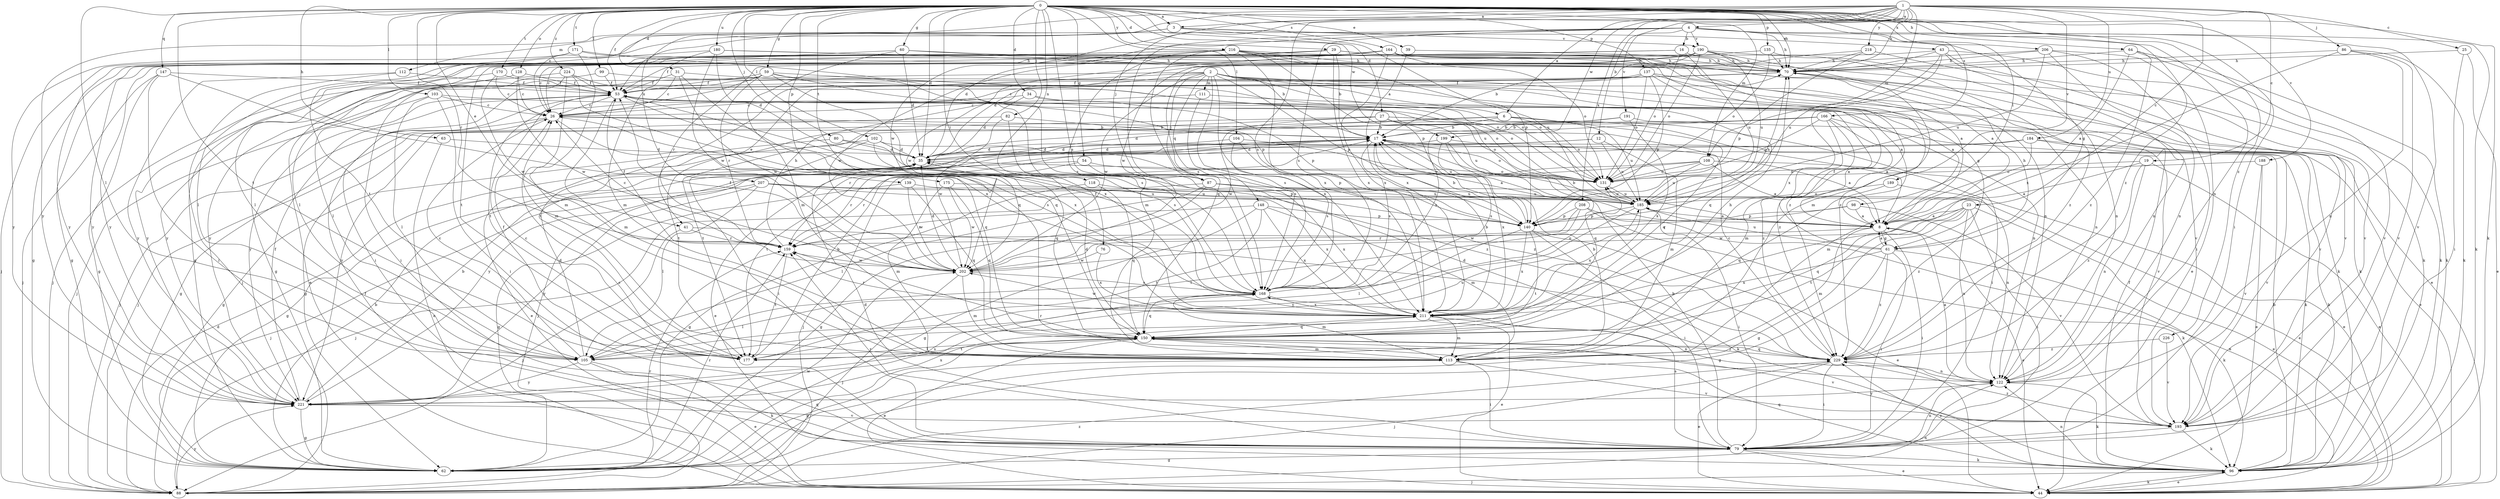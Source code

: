 strict digraph  {
0;
1;
2;
3;
4;
6;
8;
12;
16;
17;
19;
23;
25;
26;
27;
29;
31;
34;
35;
39;
41;
43;
44;
53;
54;
59;
60;
61;
62;
63;
64;
70;
76;
79;
80;
82;
86;
87;
88;
96;
98;
99;
102;
103;
104;
105;
108;
111;
112;
113;
118;
122;
128;
131;
135;
137;
139;
140;
147;
148;
150;
159;
164;
166;
168;
170;
171;
175;
177;
180;
184;
185;
188;
189;
190;
191;
193;
199;
202;
206;
207;
208;
211;
216;
218;
221;
224;
226;
229;
0 -> 3  [label=a];
0 -> 27  [label=d];
0 -> 29  [label=d];
0 -> 31  [label=d];
0 -> 34  [label=d];
0 -> 35  [label=d];
0 -> 39  [label=e];
0 -> 41  [label=e];
0 -> 53  [label=f];
0 -> 54  [label=g];
0 -> 59  [label=g];
0 -> 60  [label=g];
0 -> 63  [label=h];
0 -> 64  [label=h];
0 -> 70  [label=h];
0 -> 76  [label=i];
0 -> 79  [label=i];
0 -> 80  [label=j];
0 -> 82  [label=j];
0 -> 96  [label=k];
0 -> 98  [label=l];
0 -> 99  [label=l];
0 -> 102  [label=l];
0 -> 103  [label=l];
0 -> 104  [label=l];
0 -> 105  [label=l];
0 -> 108  [label=m];
0 -> 118  [label=n];
0 -> 122  [label=n];
0 -> 128  [label=o];
0 -> 135  [label=p];
0 -> 137  [label=p];
0 -> 139  [label=p];
0 -> 147  [label=q];
0 -> 159  [label=r];
0 -> 164  [label=s];
0 -> 166  [label=s];
0 -> 168  [label=s];
0 -> 170  [label=t];
0 -> 171  [label=t];
0 -> 175  [label=t];
0 -> 177  [label=t];
0 -> 180  [label=u];
0 -> 188  [label=v];
0 -> 199  [label=w];
0 -> 206  [label=x];
0 -> 216  [label=y];
0 -> 224  [label=z];
0 -> 226  [label=z];
0 -> 229  [label=z];
1 -> 3  [label=a];
1 -> 4  [label=a];
1 -> 6  [label=a];
1 -> 12  [label=b];
1 -> 19  [label=c];
1 -> 23  [label=c];
1 -> 25  [label=c];
1 -> 26  [label=c];
1 -> 70  [label=h];
1 -> 86  [label=j];
1 -> 87  [label=j];
1 -> 108  [label=m];
1 -> 168  [label=s];
1 -> 184  [label=u];
1 -> 189  [label=v];
1 -> 199  [label=w];
1 -> 202  [label=w];
1 -> 207  [label=x];
1 -> 208  [label=x];
1 -> 218  [label=y];
2 -> 6  [label=a];
2 -> 41  [label=e];
2 -> 61  [label=g];
2 -> 87  [label=j];
2 -> 96  [label=k];
2 -> 111  [label=m];
2 -> 131  [label=o];
2 -> 140  [label=p];
2 -> 148  [label=q];
2 -> 150  [label=q];
2 -> 168  [label=s];
2 -> 177  [label=t];
2 -> 202  [label=w];
2 -> 211  [label=x];
2 -> 221  [label=y];
3 -> 43  [label=e];
3 -> 53  [label=f];
3 -> 140  [label=p];
3 -> 177  [label=t];
3 -> 190  [label=v];
3 -> 221  [label=y];
4 -> 16  [label=b];
4 -> 35  [label=d];
4 -> 61  [label=g];
4 -> 70  [label=h];
4 -> 87  [label=j];
4 -> 96  [label=k];
4 -> 112  [label=m];
4 -> 168  [label=s];
4 -> 190  [label=v];
4 -> 191  [label=v];
4 -> 193  [label=v];
6 -> 17  [label=b];
6 -> 131  [label=o];
6 -> 150  [label=q];
6 -> 159  [label=r];
6 -> 177  [label=t];
6 -> 185  [label=u];
8 -> 17  [label=b];
8 -> 44  [label=e];
8 -> 61  [label=g];
8 -> 79  [label=i];
8 -> 113  [label=m];
8 -> 159  [label=r];
12 -> 35  [label=d];
12 -> 88  [label=j];
12 -> 113  [label=m];
12 -> 185  [label=u];
16 -> 62  [label=g];
16 -> 70  [label=h];
16 -> 105  [label=l];
16 -> 131  [label=o];
16 -> 185  [label=u];
17 -> 35  [label=d];
17 -> 44  [label=e];
17 -> 96  [label=k];
17 -> 131  [label=o];
17 -> 168  [label=s];
17 -> 177  [label=t];
17 -> 185  [label=u];
19 -> 8  [label=a];
19 -> 44  [label=e];
19 -> 122  [label=n];
19 -> 131  [label=o];
19 -> 229  [label=z];
23 -> 8  [label=a];
23 -> 44  [label=e];
23 -> 62  [label=g];
23 -> 79  [label=i];
23 -> 122  [label=n];
23 -> 150  [label=q];
23 -> 177  [label=t];
23 -> 202  [label=w];
25 -> 44  [label=e];
25 -> 70  [label=h];
25 -> 79  [label=i];
26 -> 17  [label=b];
26 -> 62  [label=g];
26 -> 88  [label=j];
26 -> 150  [label=q];
26 -> 168  [label=s];
27 -> 8  [label=a];
27 -> 17  [label=b];
27 -> 62  [label=g];
27 -> 79  [label=i];
27 -> 131  [label=o];
27 -> 177  [label=t];
27 -> 185  [label=u];
27 -> 202  [label=w];
29 -> 17  [label=b];
29 -> 62  [label=g];
29 -> 70  [label=h];
29 -> 122  [label=n];
29 -> 159  [label=r];
29 -> 193  [label=v];
29 -> 202  [label=w];
29 -> 211  [label=x];
31 -> 26  [label=c];
31 -> 53  [label=f];
31 -> 150  [label=q];
31 -> 185  [label=u];
31 -> 202  [label=w];
34 -> 26  [label=c];
34 -> 35  [label=d];
34 -> 122  [label=n];
34 -> 140  [label=p];
35 -> 131  [label=o];
39 -> 70  [label=h];
39 -> 211  [label=x];
41 -> 88  [label=j];
41 -> 96  [label=k];
41 -> 159  [label=r];
43 -> 70  [label=h];
43 -> 96  [label=k];
43 -> 122  [label=n];
43 -> 185  [label=u];
43 -> 193  [label=v];
43 -> 211  [label=x];
43 -> 221  [label=y];
44 -> 53  [label=f];
44 -> 96  [label=k];
53 -> 26  [label=c];
53 -> 113  [label=m];
53 -> 131  [label=o];
53 -> 211  [label=x];
53 -> 221  [label=y];
54 -> 62  [label=g];
54 -> 131  [label=o];
54 -> 140  [label=p];
54 -> 159  [label=r];
59 -> 53  [label=f];
59 -> 105  [label=l];
59 -> 131  [label=o];
59 -> 140  [label=p];
59 -> 159  [label=r];
59 -> 168  [label=s];
59 -> 177  [label=t];
59 -> 211  [label=x];
60 -> 17  [label=b];
60 -> 26  [label=c];
60 -> 35  [label=d];
60 -> 70  [label=h];
60 -> 113  [label=m];
61 -> 8  [label=a];
61 -> 53  [label=f];
61 -> 62  [label=g];
61 -> 70  [label=h];
61 -> 79  [label=i];
61 -> 96  [label=k];
61 -> 185  [label=u];
61 -> 211  [label=x];
61 -> 229  [label=z];
62 -> 17  [label=b];
62 -> 150  [label=q];
62 -> 159  [label=r];
62 -> 202  [label=w];
63 -> 35  [label=d];
63 -> 44  [label=e];
64 -> 8  [label=a];
64 -> 70  [label=h];
64 -> 96  [label=k];
64 -> 193  [label=v];
64 -> 229  [label=z];
70 -> 53  [label=f];
70 -> 62  [label=g];
70 -> 96  [label=k];
70 -> 122  [label=n];
76 -> 202  [label=w];
76 -> 211  [label=x];
79 -> 17  [label=b];
79 -> 26  [label=c];
79 -> 35  [label=d];
79 -> 44  [label=e];
79 -> 62  [label=g];
79 -> 96  [label=k];
79 -> 122  [label=n];
79 -> 159  [label=r];
79 -> 168  [label=s];
80 -> 35  [label=d];
80 -> 62  [label=g];
80 -> 229  [label=z];
82 -> 17  [label=b];
82 -> 88  [label=j];
82 -> 168  [label=s];
82 -> 202  [label=w];
86 -> 70  [label=h];
86 -> 96  [label=k];
86 -> 122  [label=n];
86 -> 193  [label=v];
86 -> 211  [label=x];
87 -> 62  [label=g];
87 -> 88  [label=j];
87 -> 105  [label=l];
87 -> 185  [label=u];
87 -> 211  [label=x];
87 -> 229  [label=z];
88 -> 35  [label=d];
88 -> 122  [label=n];
88 -> 159  [label=r];
88 -> 221  [label=y];
88 -> 229  [label=z];
96 -> 17  [label=b];
96 -> 44  [label=e];
96 -> 53  [label=f];
96 -> 88  [label=j];
96 -> 122  [label=n];
96 -> 150  [label=q];
96 -> 229  [label=z];
98 -> 8  [label=a];
98 -> 140  [label=p];
98 -> 159  [label=r];
98 -> 193  [label=v];
99 -> 8  [label=a];
99 -> 53  [label=f];
99 -> 88  [label=j];
102 -> 35  [label=d];
102 -> 44  [label=e];
102 -> 79  [label=i];
102 -> 150  [label=q];
102 -> 229  [label=z];
103 -> 26  [label=c];
103 -> 79  [label=i];
103 -> 88  [label=j];
103 -> 105  [label=l];
103 -> 131  [label=o];
104 -> 8  [label=a];
104 -> 35  [label=d];
104 -> 140  [label=p];
104 -> 168  [label=s];
105 -> 26  [label=c];
105 -> 35  [label=d];
105 -> 44  [label=e];
105 -> 96  [label=k];
105 -> 185  [label=u];
105 -> 221  [label=y];
108 -> 8  [label=a];
108 -> 44  [label=e];
108 -> 88  [label=j];
108 -> 131  [label=o];
108 -> 159  [label=r];
108 -> 185  [label=u];
111 -> 26  [label=c];
111 -> 168  [label=s];
111 -> 229  [label=z];
112 -> 53  [label=f];
112 -> 88  [label=j];
112 -> 221  [label=y];
113 -> 17  [label=b];
113 -> 62  [label=g];
113 -> 79  [label=i];
113 -> 193  [label=v];
118 -> 62  [label=g];
118 -> 150  [label=q];
118 -> 185  [label=u];
122 -> 8  [label=a];
122 -> 96  [label=k];
122 -> 159  [label=r];
122 -> 221  [label=y];
128 -> 26  [label=c];
128 -> 53  [label=f];
128 -> 79  [label=i];
128 -> 202  [label=w];
131 -> 185  [label=u];
135 -> 53  [label=f];
135 -> 70  [label=h];
135 -> 122  [label=n];
135 -> 131  [label=o];
137 -> 8  [label=a];
137 -> 26  [label=c];
137 -> 44  [label=e];
137 -> 53  [label=f];
137 -> 131  [label=o];
137 -> 140  [label=p];
137 -> 193  [label=v];
137 -> 221  [label=y];
139 -> 62  [label=g];
139 -> 150  [label=q];
139 -> 185  [label=u];
139 -> 202  [label=w];
140 -> 17  [label=b];
140 -> 44  [label=e];
140 -> 70  [label=h];
140 -> 79  [label=i];
140 -> 105  [label=l];
140 -> 177  [label=t];
140 -> 211  [label=x];
147 -> 53  [label=f];
147 -> 62  [label=g];
147 -> 79  [label=i];
147 -> 88  [label=j];
147 -> 211  [label=x];
148 -> 62  [label=g];
148 -> 113  [label=m];
148 -> 140  [label=p];
148 -> 159  [label=r];
148 -> 177  [label=t];
148 -> 211  [label=x];
150 -> 35  [label=d];
150 -> 44  [label=e];
150 -> 70  [label=h];
150 -> 105  [label=l];
150 -> 113  [label=m];
150 -> 177  [label=t];
150 -> 193  [label=v];
150 -> 229  [label=z];
159 -> 26  [label=c];
159 -> 53  [label=f];
159 -> 70  [label=h];
159 -> 177  [label=t];
159 -> 202  [label=w];
164 -> 8  [label=a];
164 -> 62  [label=g];
164 -> 70  [label=h];
164 -> 96  [label=k];
164 -> 131  [label=o];
164 -> 202  [label=w];
164 -> 211  [label=x];
164 -> 221  [label=y];
166 -> 8  [label=a];
166 -> 17  [label=b];
166 -> 113  [label=m];
166 -> 131  [label=o];
166 -> 168  [label=s];
166 -> 193  [label=v];
166 -> 221  [label=y];
166 -> 229  [label=z];
168 -> 53  [label=f];
168 -> 105  [label=l];
168 -> 113  [label=m];
168 -> 131  [label=o];
168 -> 150  [label=q];
168 -> 211  [label=x];
170 -> 26  [label=c];
170 -> 53  [label=f];
170 -> 202  [label=w];
170 -> 221  [label=y];
171 -> 70  [label=h];
171 -> 105  [label=l];
171 -> 113  [label=m];
171 -> 168  [label=s];
171 -> 221  [label=y];
175 -> 113  [label=m];
175 -> 150  [label=q];
175 -> 185  [label=u];
175 -> 202  [label=w];
177 -> 17  [label=b];
177 -> 26  [label=c];
177 -> 53  [label=f];
180 -> 35  [label=d];
180 -> 70  [label=h];
180 -> 105  [label=l];
180 -> 113  [label=m];
180 -> 202  [label=w];
180 -> 229  [label=z];
184 -> 35  [label=d];
184 -> 96  [label=k];
184 -> 113  [label=m];
184 -> 193  [label=v];
184 -> 221  [label=y];
185 -> 8  [label=a];
185 -> 79  [label=i];
185 -> 131  [label=o];
185 -> 140  [label=p];
185 -> 211  [label=x];
185 -> 221  [label=y];
188 -> 44  [label=e];
188 -> 131  [label=o];
188 -> 193  [label=v];
189 -> 122  [label=n];
189 -> 150  [label=q];
189 -> 185  [label=u];
190 -> 17  [label=b];
190 -> 70  [label=h];
190 -> 113  [label=m];
190 -> 131  [label=o];
190 -> 177  [label=t];
190 -> 185  [label=u];
190 -> 202  [label=w];
190 -> 229  [label=z];
191 -> 17  [label=b];
191 -> 35  [label=d];
191 -> 44  [label=e];
191 -> 211  [label=x];
193 -> 79  [label=i];
193 -> 96  [label=k];
193 -> 229  [label=z];
199 -> 8  [label=a];
199 -> 35  [label=d];
199 -> 150  [label=q];
199 -> 168  [label=s];
199 -> 211  [label=x];
202 -> 35  [label=d];
202 -> 53  [label=f];
202 -> 88  [label=j];
202 -> 113  [label=m];
202 -> 168  [label=s];
206 -> 44  [label=e];
206 -> 70  [label=h];
206 -> 79  [label=i];
206 -> 122  [label=n];
206 -> 168  [label=s];
206 -> 185  [label=u];
207 -> 44  [label=e];
207 -> 88  [label=j];
207 -> 105  [label=l];
207 -> 185  [label=u];
207 -> 211  [label=x];
207 -> 221  [label=y];
208 -> 44  [label=e];
208 -> 96  [label=k];
208 -> 105  [label=l];
208 -> 140  [label=p];
208 -> 202  [label=w];
211 -> 17  [label=b];
211 -> 44  [label=e];
211 -> 113  [label=m];
211 -> 122  [label=n];
211 -> 150  [label=q];
211 -> 159  [label=r];
211 -> 202  [label=w];
216 -> 8  [label=a];
216 -> 26  [label=c];
216 -> 70  [label=h];
216 -> 88  [label=j];
216 -> 113  [label=m];
216 -> 140  [label=p];
216 -> 150  [label=q];
216 -> 185  [label=u];
216 -> 211  [label=x];
216 -> 221  [label=y];
216 -> 229  [label=z];
218 -> 35  [label=d];
218 -> 70  [label=h];
218 -> 140  [label=p];
218 -> 193  [label=v];
221 -> 17  [label=b];
221 -> 53  [label=f];
221 -> 62  [label=g];
221 -> 168  [label=s];
221 -> 193  [label=v];
221 -> 211  [label=x];
224 -> 44  [label=e];
224 -> 53  [label=f];
224 -> 79  [label=i];
224 -> 113  [label=m];
224 -> 131  [label=o];
224 -> 150  [label=q];
226 -> 193  [label=v];
226 -> 229  [label=z];
229 -> 26  [label=c];
229 -> 35  [label=d];
229 -> 44  [label=e];
229 -> 79  [label=i];
229 -> 88  [label=j];
229 -> 122  [label=n];
229 -> 150  [label=q];
}
